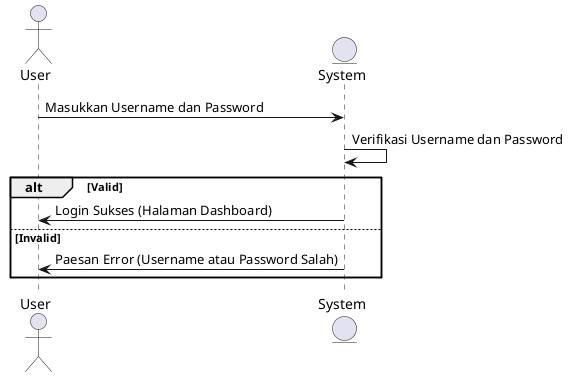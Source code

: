 @startuml 
actor User
entity System

User -> System: Masukkan Username dan Password
System -> System: Verifikasi Username dan Password
alt Valid
    System -> User: Login Sukses (Halaman Dashboard)
else Invalid
    System -> User: Paesan Error (Username atau Password Salah)
end

@enduml